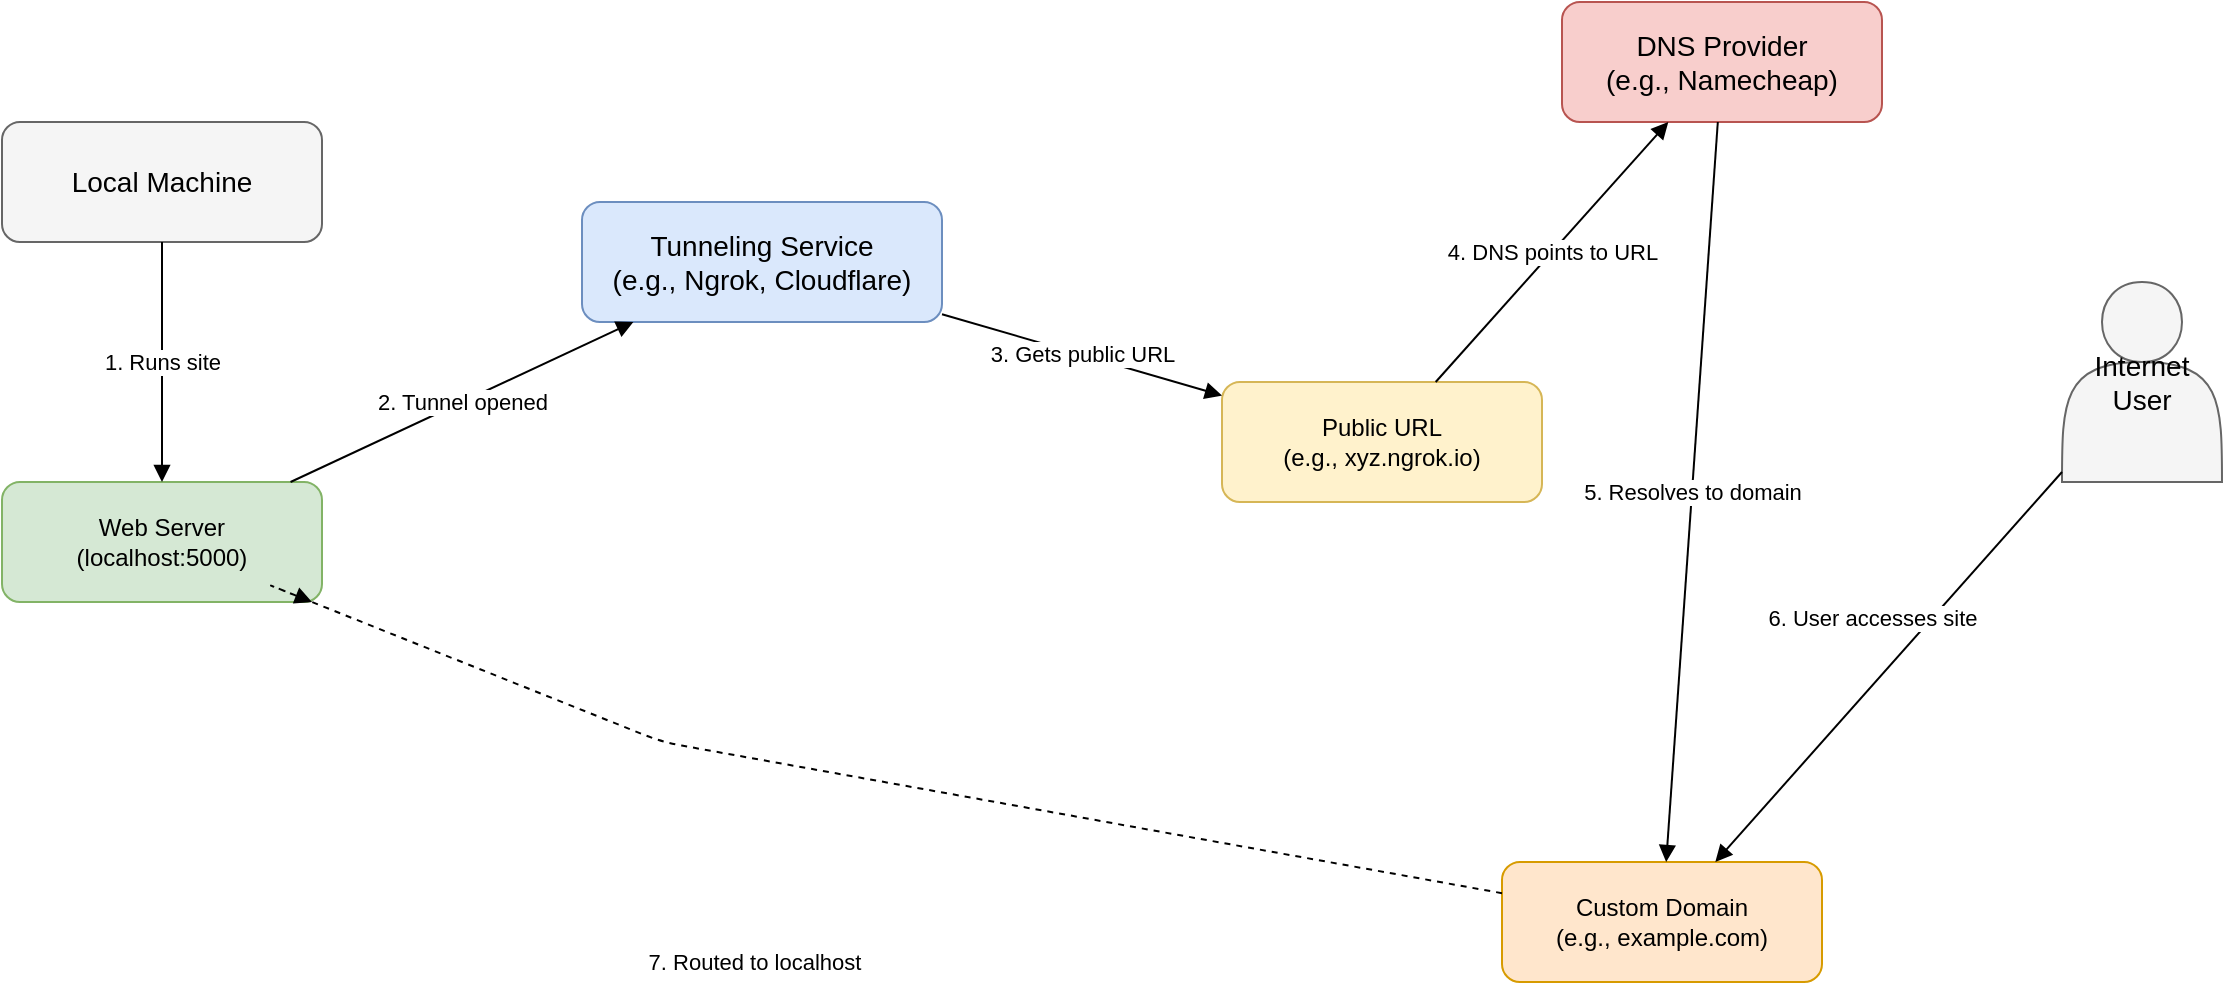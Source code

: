 <mxfile>
    <diagram id="1dBXHy1l_igGjsin8KpD" name="Page-1">
        <mxGraphModel dx="1179" dy="593" grid="1" gridSize="10" guides="1" tooltips="1" connect="1" arrows="1" fold="1" page="1" pageScale="1" pageWidth="850" pageHeight="1100" math="0" shadow="0">
            <root>
                <mxCell id="0"/>
                <mxCell id="1" parent="0"/>
                <mxCell id="2" value="Local Machine" style="rounded=1;whiteSpace=wrap;html=1;fillColor=#f5f5f5;strokeColor=#666666;fontSize=14;" parent="1" vertex="1">
                    <mxGeometry y="70" width="160" height="60" as="geometry"/>
                </mxCell>
                <mxCell id="3" value="Web Server&#xa;(localhost:5000)" style="rounded=1;whiteSpace=wrap;html=1;fillColor=#d5e8d4;strokeColor=#82b366;fontSize=12;" parent="1" vertex="1">
                    <mxGeometry y="250" width="160" height="60" as="geometry"/>
                </mxCell>
                <mxCell id="4" value="Tunneling Service&#xa;(e.g., Ngrok, Cloudflare)" style="rounded=1;whiteSpace=wrap;html=1;fillColor=#dae8fc;strokeColor=#6c8ebf;fontSize=14;" parent="1" vertex="1">
                    <mxGeometry x="290" y="110" width="180" height="60" as="geometry"/>
                </mxCell>
                <mxCell id="5" value="Public URL&#xa;(e.g., xyz.ngrok.io)" style="rounded=1;whiteSpace=wrap;html=1;fillColor=#fff2cc;strokeColor=#d6b656;fontSize=12;" parent="1" vertex="1">
                    <mxGeometry x="610" y="200" width="160" height="60" as="geometry"/>
                </mxCell>
                <mxCell id="6" value="DNS Provider&#xa;(e.g., Namecheap)" style="rounded=1;whiteSpace=wrap;html=1;fillColor=#f8cecc;strokeColor=#b85450;fontSize=14;" parent="1" vertex="1">
                    <mxGeometry x="780" y="10" width="160" height="60" as="geometry"/>
                </mxCell>
                <mxCell id="7" value="Custom Domain&#xa;(e.g., example.com)" style="rounded=1;whiteSpace=wrap;html=1;fillColor=#ffe6cc;strokeColor=#d79b00;fontSize=12;" parent="1" vertex="1">
                    <mxGeometry x="750" y="440" width="160" height="60" as="geometry"/>
                </mxCell>
                <mxCell id="8" value="Internet User" style="shape=actor;whiteSpace=wrap;html=1;fillColor=#f5f5f5;strokeColor=#666666;fontSize=14;" parent="1" vertex="1">
                    <mxGeometry x="1030" y="150" width="80" height="100" as="geometry"/>
                </mxCell>
                <mxCell id="9" value="1. Runs site" style="endArrow=block;html=1;" parent="1" source="2" target="3" edge="1">
                    <mxGeometry relative="1" as="geometry"/>
                </mxCell>
                <mxCell id="10" value="2. Tunnel opened" style="endArrow=block;html=1;" parent="1" source="3" target="4" edge="1">
                    <mxGeometry relative="1" as="geometry"/>
                </mxCell>
                <mxCell id="11" value="3. Gets public URL" style="endArrow=block;html=1;" parent="1" source="4" target="5" edge="1">
                    <mxGeometry relative="1" as="geometry"/>
                </mxCell>
                <mxCell id="12" value="4. DNS points to URL" style="endArrow=block;html=1;" parent="1" source="5" target="6" edge="1">
                    <mxGeometry relative="1" as="geometry"/>
                </mxCell>
                <mxCell id="13" value="5. Resolves to domain" style="endArrow=block;html=1;" parent="1" source="6" target="7" edge="1">
                    <mxGeometry relative="1" as="geometry"/>
                </mxCell>
                <mxCell id="14" value="6. User accesses site" style="endArrow=block;html=1;" parent="1" source="8" target="7" edge="1">
                    <mxGeometry x="-0.099" y="-22" relative="1" as="geometry">
                        <mxPoint as="offset"/>
                    </mxGeometry>
                </mxCell>
                <mxCell id="15" value="7. Routed to localhost" style="endArrow=block;dashed=1;html=1;" parent="1" source="7" target="3" edge="1">
                    <mxGeometry x="0.083" y="100" relative="1" as="geometry">
                        <Array as="points">
                            <mxPoint x="330" y="380"/>
                            <mxPoint x="130" y="300"/>
                        </Array>
                        <mxPoint as="offset"/>
                    </mxGeometry>
                </mxCell>
            </root>
        </mxGraphModel>
    </diagram>
</mxfile>